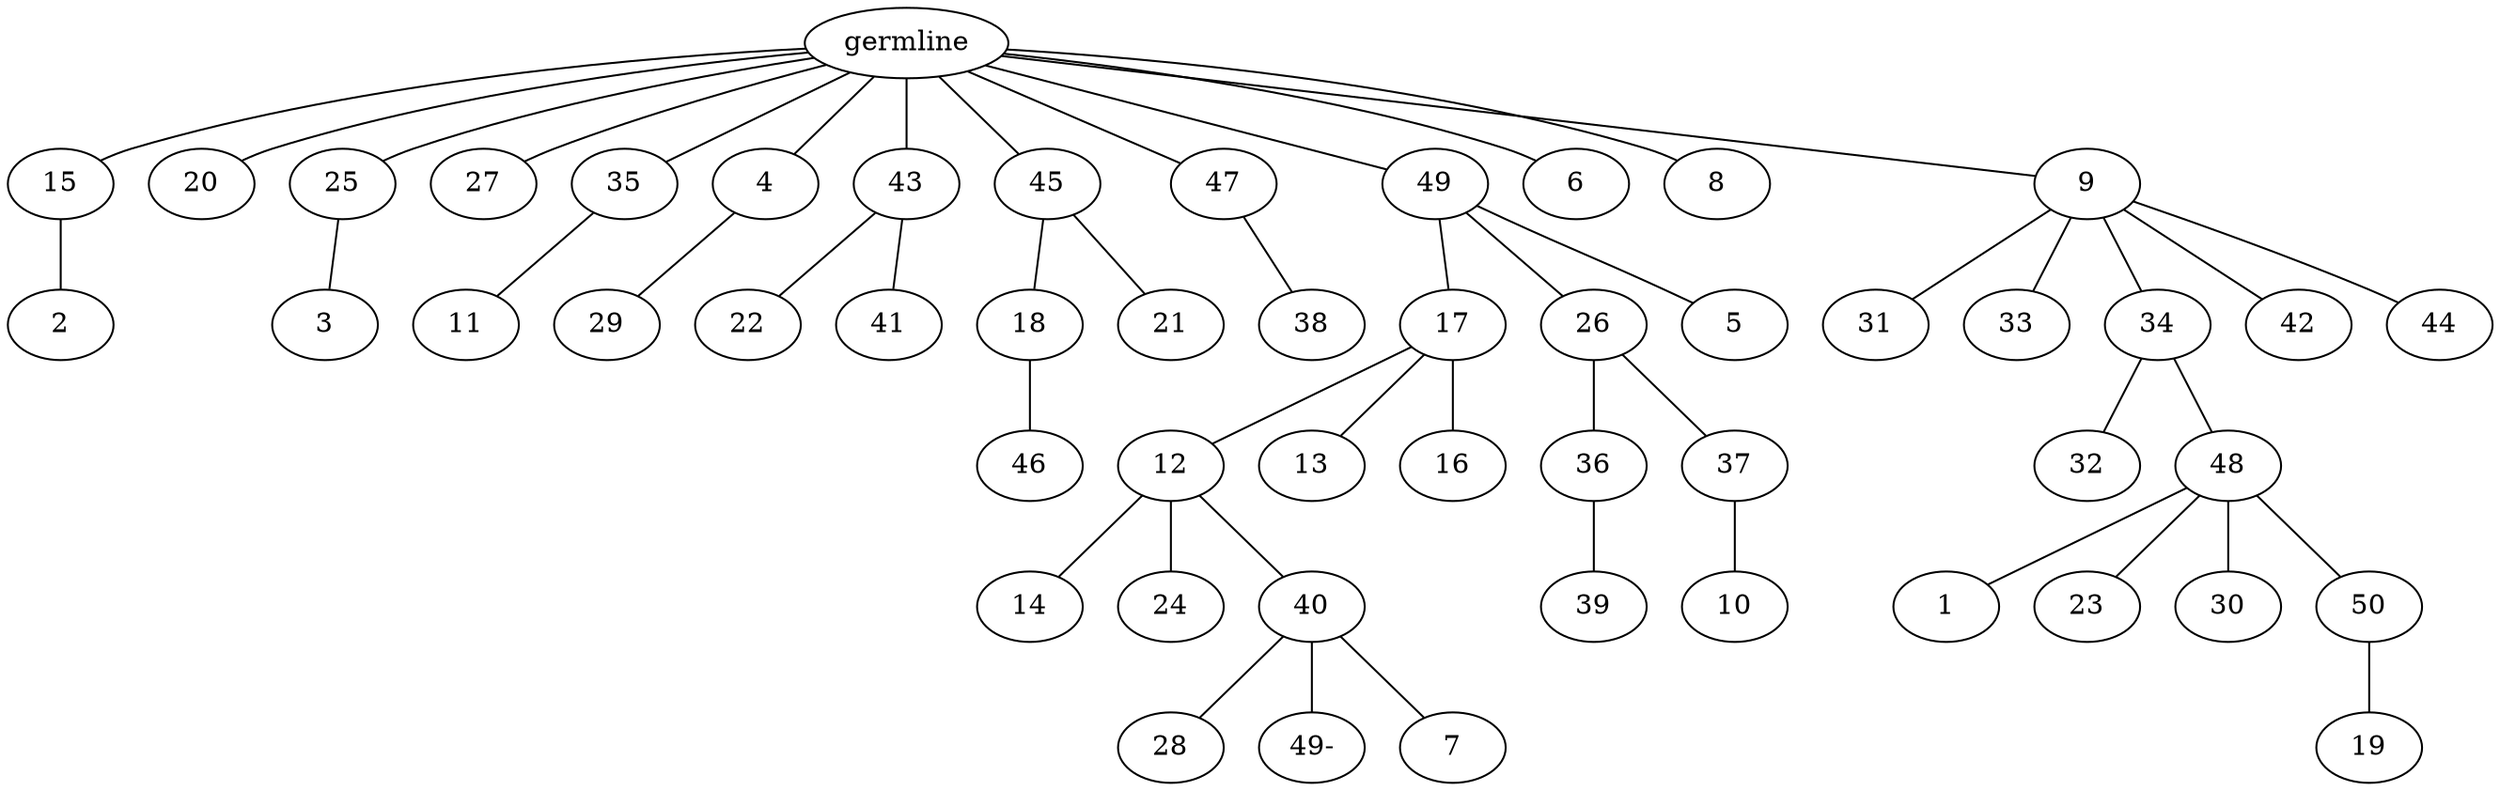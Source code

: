 graph tree {
    "140264589438832" [label="germline"];
    "140264588724688" [label="15"];
    "140264588837024" [label="2"];
    "140264588722960" [label="20"];
    "140264588837600" [label="25"];
    "140264589193952" [label="3"];
    "140264588724208" [label="27"];
    "140264589193712" [label="35"];
    "140264588679728" [label="11"];
    "140264589196016" [label="4"];
    "140264588677616" [label="29"];
    "140264588678576" [label="43"];
    "140264588679488" [label="22"];
    "140264588678672" [label="41"];
    "140264588680976" [label="45"];
    "140264588680832" [label="18"];
    "140264588802896" [label="46"];
    "140264588801696" [label="21"];
    "140264588677376" [label="47"];
    "140264588800208" [label="38"];
    "140264588679200" [label="49"];
    "140264588802608" [label="17"];
    "140264588801072" [label="12"];
    "140264588800160" [label="14"];
    "140264588800256" [label="24"];
    "140264589197520" [label="40"];
    "140264589199536" [label="28"];
    "140264588365776" [label="49-"];
    "140264589200400" [label="7"];
    "140264588803760" [label="13"];
    "140264588803184" [label="16"];
    "140264588800400" [label="26"];
    "140264589200112" [label="36"];
    "140264589199824" [label="39"];
    "140264589198000" [label="37"];
    "140264589199200" [label="10"];
    "140264588803520" [label="5"];
    "140264588679056" [label="6"];
    "140264588803136" [label="8"];
    "140264588802800" [label="9"];
    "140264589198624" [label="31"];
    "140264589197472" [label="33"];
    "140264589201360" [label="34"];
    "140264589151008" [label="32"];
    "140264589150432" [label="48"];
    "140264589193424" [label="1"];
    "140264589193328" [label="23"];
    "140264589195488" [label="30"];
    "140264589196304" [label="50"];
    "140264588839424" [label="19"];
    "140264588679968" [label="42"];
    "140264588364336" [label="44"];
    "140264589438832" -- "140264588724688";
    "140264589438832" -- "140264588722960";
    "140264589438832" -- "140264588837600";
    "140264589438832" -- "140264588724208";
    "140264589438832" -- "140264589193712";
    "140264589438832" -- "140264589196016";
    "140264589438832" -- "140264588678576";
    "140264589438832" -- "140264588680976";
    "140264589438832" -- "140264588677376";
    "140264589438832" -- "140264588679200";
    "140264589438832" -- "140264588679056";
    "140264589438832" -- "140264588803136";
    "140264589438832" -- "140264588802800";
    "140264588724688" -- "140264588837024";
    "140264588837600" -- "140264589193952";
    "140264589193712" -- "140264588679728";
    "140264589196016" -- "140264588677616";
    "140264588678576" -- "140264588679488";
    "140264588678576" -- "140264588678672";
    "140264588680976" -- "140264588680832";
    "140264588680976" -- "140264588801696";
    "140264588680832" -- "140264588802896";
    "140264588677376" -- "140264588800208";
    "140264588679200" -- "140264588802608";
    "140264588679200" -- "140264588800400";
    "140264588679200" -- "140264588803520";
    "140264588802608" -- "140264588801072";
    "140264588802608" -- "140264588803760";
    "140264588802608" -- "140264588803184";
    "140264588801072" -- "140264588800160";
    "140264588801072" -- "140264588800256";
    "140264588801072" -- "140264589197520";
    "140264589197520" -- "140264589199536";
    "140264589197520" -- "140264588365776";
    "140264589197520" -- "140264589200400";
    "140264588800400" -- "140264589200112";
    "140264588800400" -- "140264589198000";
    "140264589200112" -- "140264589199824";
    "140264589198000" -- "140264589199200";
    "140264588802800" -- "140264589198624";
    "140264588802800" -- "140264589197472";
    "140264588802800" -- "140264589201360";
    "140264588802800" -- "140264588679968";
    "140264588802800" -- "140264588364336";
    "140264589201360" -- "140264589151008";
    "140264589201360" -- "140264589150432";
    "140264589150432" -- "140264589193424";
    "140264589150432" -- "140264589193328";
    "140264589150432" -- "140264589195488";
    "140264589150432" -- "140264589196304";
    "140264589196304" -- "140264588839424";
}
